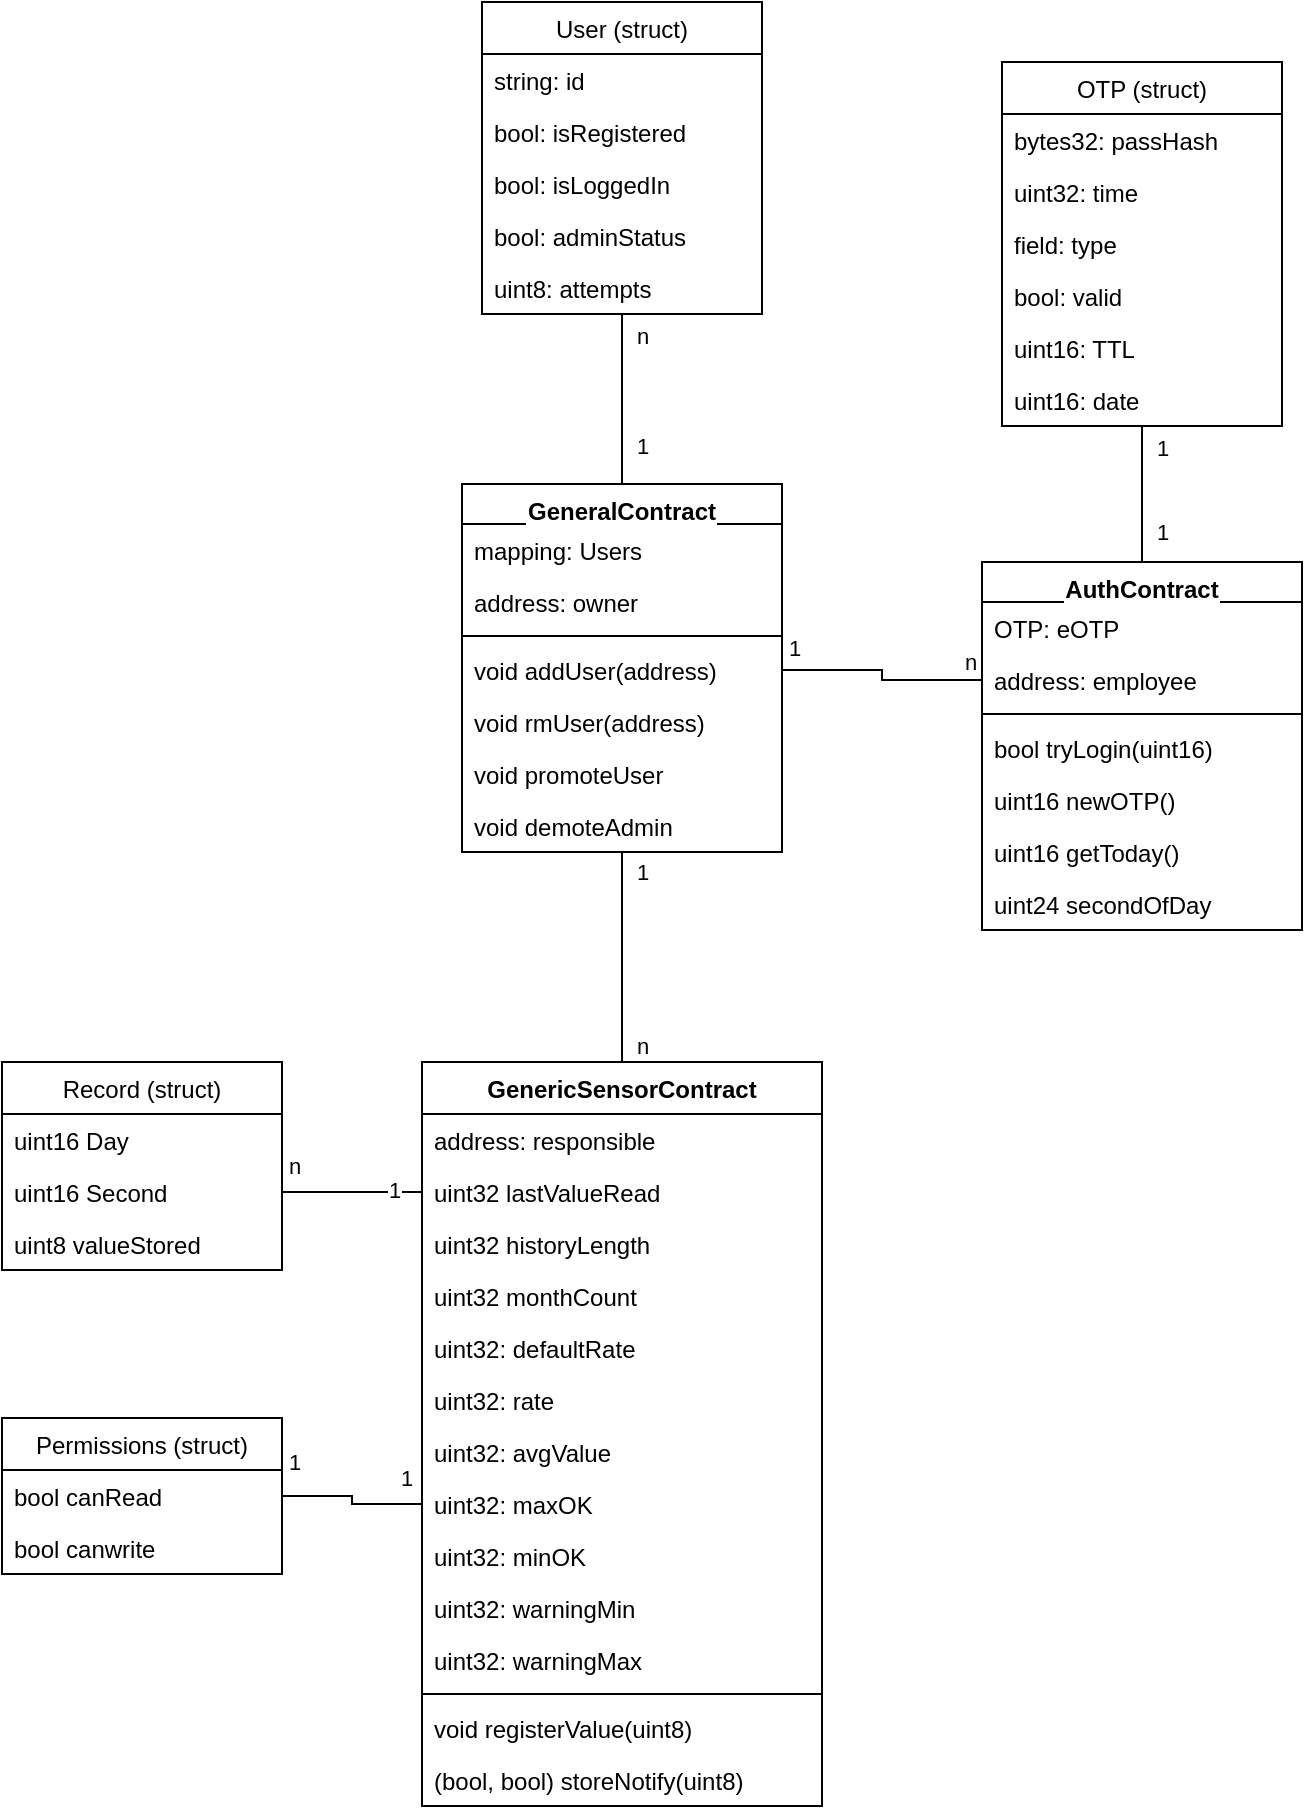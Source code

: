 <mxfile version="13.7.9" type="device"><diagram id="dhbAyE1U30mPmoO3A2aM" name="Página-1"><mxGraphModel dx="459" dy="681" grid="1" gridSize="10" guides="1" tooltips="1" connect="1" arrows="1" fold="1" page="1" pageScale="1" pageWidth="827" pageHeight="1169" background="none" math="0" shadow="0"><root><mxCell id="0"/><mxCell id="1" parent="0"/><mxCell id="b4y_ZfrJRKCzW93bxQIA-25" style="rounded=0;orthogonalLoop=1;jettySize=auto;html=1;exitX=1;exitY=0.5;exitDx=0;exitDy=0;entryX=0;entryY=0.5;entryDx=0;entryDy=0;endArrow=none;endFill=0;edgeStyle=elbowEdgeStyle;labelBorderColor=none;labelBackgroundColor=#ffffff;" edge="1" parent="1" source="6MUbQjwVEu5whfeaXMbT-25" target="b4y_ZfrJRKCzW93bxQIA-8"><mxGeometry relative="1" as="geometry"/></mxCell><mxCell id="b4y_ZfrJRKCzW93bxQIA-28" value="1" style="edgeLabel;html=1;align=center;verticalAlign=middle;resizable=0;points=[];labelBorderColor=none;labelBackgroundColor=#ffffff;" vertex="1" connectable="0" parent="b4y_ZfrJRKCzW93bxQIA-25"><mxGeometry x="-0.898" y="-1" relative="1" as="geometry"><mxPoint y="-12" as="offset"/></mxGeometry></mxCell><mxCell id="b4y_ZfrJRKCzW93bxQIA-29" value="n" style="edgeLabel;html=1;align=center;verticalAlign=middle;resizable=0;points=[];labelBorderColor=none;labelBackgroundColor=#ffffff;" vertex="1" connectable="0" parent="b4y_ZfrJRKCzW93bxQIA-25"><mxGeometry x="0.873" relative="1" as="geometry"><mxPoint y="-9" as="offset"/></mxGeometry></mxCell><mxCell id="b4y_ZfrJRKCzW93bxQIA-30" style="edgeStyle=orthogonalEdgeStyle;rounded=0;orthogonalLoop=1;jettySize=auto;html=1;entryX=0.5;entryY=0;entryDx=0;entryDy=0;endArrow=none;endFill=0;labelBorderColor=none;labelBackgroundColor=#ffffff;" edge="1" parent="1" source="b4y_ZfrJRKCzW93bxQIA-12" target="6MUbQjwVEu5whfeaXMbT-22"><mxGeometry relative="1" as="geometry"/></mxCell><mxCell id="b4y_ZfrJRKCzW93bxQIA-31" value="1" style="edgeLabel;html=1;align=center;verticalAlign=middle;resizable=0;points=[];labelBorderColor=none;labelBackgroundColor=#ffffff;" vertex="1" connectable="0" parent="b4y_ZfrJRKCzW93bxQIA-30"><mxGeometry x="0.848" relative="1" as="geometry"><mxPoint x="10" y="-13.14" as="offset"/></mxGeometry></mxCell><mxCell id="b4y_ZfrJRKCzW93bxQIA-32" value="n" style="edgeLabel;html=1;align=center;verticalAlign=middle;resizable=0;points=[];labelBorderColor=none;labelBackgroundColor=#ffffff;" vertex="1" connectable="0" parent="b4y_ZfrJRKCzW93bxQIA-30"><mxGeometry x="-0.752" y="1" relative="1" as="geometry"><mxPoint x="9" as="offset"/></mxGeometry></mxCell><mxCell id="b4y_ZfrJRKCzW93bxQIA-12" value="User (struct)" style="swimlane;fontStyle=0;childLayout=stackLayout;horizontal=1;startSize=26;fillColor=none;horizontalStack=0;resizeParent=1;resizeParentMax=0;resizeLast=0;collapsible=1;marginBottom=0;labelBorderColor=none;labelBackgroundColor=#ffffff;" vertex="1" parent="1"><mxGeometry x="250" y="170" width="140" height="156" as="geometry"/></mxCell><mxCell id="b4y_ZfrJRKCzW93bxQIA-13" value="string: id" style="text;strokeColor=none;fillColor=none;align=left;verticalAlign=top;spacingLeft=4;spacingRight=4;overflow=hidden;rotatable=0;points=[[0,0.5],[1,0.5]];portConstraint=eastwest;labelBorderColor=none;labelBackgroundColor=#ffffff;" vertex="1" parent="b4y_ZfrJRKCzW93bxQIA-12"><mxGeometry y="26" width="140" height="26" as="geometry"/></mxCell><mxCell id="b4y_ZfrJRKCzW93bxQIA-14" value="bool: isRegistered" style="text;strokeColor=none;fillColor=none;align=left;verticalAlign=top;spacingLeft=4;spacingRight=4;overflow=hidden;rotatable=0;points=[[0,0.5],[1,0.5]];portConstraint=eastwest;labelBorderColor=none;labelBackgroundColor=#ffffff;" vertex="1" parent="b4y_ZfrJRKCzW93bxQIA-12"><mxGeometry y="52" width="140" height="26" as="geometry"/></mxCell><mxCell id="b4y_ZfrJRKCzW93bxQIA-23" value="bool: isLoggedIn" style="text;strokeColor=none;fillColor=none;align=left;verticalAlign=top;spacingLeft=4;spacingRight=4;overflow=hidden;rotatable=0;points=[[0,0.5],[1,0.5]];portConstraint=eastwest;labelBorderColor=none;labelBackgroundColor=#ffffff;" vertex="1" parent="b4y_ZfrJRKCzW93bxQIA-12"><mxGeometry y="78" width="140" height="26" as="geometry"/></mxCell><mxCell id="b4y_ZfrJRKCzW93bxQIA-24" value="bool: adminStatus" style="text;strokeColor=none;fillColor=none;align=left;verticalAlign=top;spacingLeft=4;spacingRight=4;overflow=hidden;rotatable=0;points=[[0,0.5],[1,0.5]];portConstraint=eastwest;labelBorderColor=none;labelBackgroundColor=#ffffff;" vertex="1" parent="b4y_ZfrJRKCzW93bxQIA-12"><mxGeometry y="104" width="140" height="26" as="geometry"/></mxCell><mxCell id="b4y_ZfrJRKCzW93bxQIA-15" value="uint8: attempts" style="text;strokeColor=none;fillColor=none;align=left;verticalAlign=top;spacingLeft=4;spacingRight=4;overflow=hidden;rotatable=0;points=[[0,0.5],[1,0.5]];portConstraint=eastwest;labelBorderColor=none;labelBackgroundColor=#ffffff;" vertex="1" parent="b4y_ZfrJRKCzW93bxQIA-12"><mxGeometry y="130" width="140" height="26" as="geometry"/></mxCell><mxCell id="b4y_ZfrJRKCzW93bxQIA-33" style="edgeStyle=orthogonalEdgeStyle;rounded=0;orthogonalLoop=1;jettySize=auto;html=1;entryX=0.5;entryY=0;entryDx=0;entryDy=0;endArrow=none;endFill=0;labelBorderColor=none;labelBackgroundColor=#ffffff;" edge="1" parent="1" source="b4y_ZfrJRKCzW93bxQIA-16" target="b4y_ZfrJRKCzW93bxQIA-7"><mxGeometry relative="1" as="geometry"/></mxCell><mxCell id="b4y_ZfrJRKCzW93bxQIA-34" value="1" style="edgeLabel;html=1;align=center;verticalAlign=middle;resizable=0;points=[];labelBorderColor=none;labelBackgroundColor=#ffffff;" vertex="1" connectable="0" parent="b4y_ZfrJRKCzW93bxQIA-33"><mxGeometry x="0.802" relative="1" as="geometry"><mxPoint x="10" y="-9.14" as="offset"/></mxGeometry></mxCell><mxCell id="b4y_ZfrJRKCzW93bxQIA-35" value="1" style="edgeLabel;html=1;align=center;verticalAlign=middle;resizable=0;points=[];labelBorderColor=none;labelBackgroundColor=#ffffff;" vertex="1" connectable="0" parent="b4y_ZfrJRKCzW93bxQIA-33"><mxGeometry x="-0.676" y="-1" relative="1" as="geometry"><mxPoint x="11" as="offset"/></mxGeometry></mxCell><mxCell id="b4y_ZfrJRKCzW93bxQIA-60" style="edgeStyle=orthogonalEdgeStyle;rounded=0;orthogonalLoop=1;jettySize=auto;html=1;entryX=0.5;entryY=0;entryDx=0;entryDy=0;endArrow=none;endFill=0;labelBorderColor=none;labelBackgroundColor=#ffffff;" edge="1" parent="1" source="6MUbQjwVEu5whfeaXMbT-22" target="b4y_ZfrJRKCzW93bxQIA-36"><mxGeometry relative="1" as="geometry"/></mxCell><mxCell id="b4y_ZfrJRKCzW93bxQIA-61" value="1" style="edgeLabel;html=1;align=center;verticalAlign=middle;resizable=0;points=[];labelBorderColor=none;labelBackgroundColor=#ffffff;" vertex="1" connectable="0" parent="b4y_ZfrJRKCzW93bxQIA-60"><mxGeometry x="-0.923" relative="1" as="geometry"><mxPoint x="10" y="5.56" as="offset"/></mxGeometry></mxCell><mxCell id="b4y_ZfrJRKCzW93bxQIA-62" value="n" style="edgeLabel;html=1;align=center;verticalAlign=middle;resizable=0;points=[];labelBorderColor=none;labelBackgroundColor=#ffffff;" vertex="1" connectable="0" parent="b4y_ZfrJRKCzW93bxQIA-60"><mxGeometry x="0.843" relative="1" as="geometry"><mxPoint x="10" as="offset"/></mxGeometry></mxCell><mxCell id="6MUbQjwVEu5whfeaXMbT-22" value="GeneralContract" style="swimlane;fontStyle=1;align=center;verticalAlign=top;childLayout=stackLayout;horizontal=1;startSize=20;horizontalStack=0;resizeParent=1;resizeParentMax=0;resizeLast=0;collapsible=1;marginBottom=0;labelBorderColor=none;labelBackgroundColor=#ffffff;" parent="1" vertex="1"><mxGeometry x="240" y="411" width="160" height="184" as="geometry"/></mxCell><mxCell id="6MUbQjwVEu5whfeaXMbT-23" value="mapping: Users" style="text;strokeColor=none;align=left;verticalAlign=top;spacingLeft=4;spacingRight=4;overflow=hidden;rotatable=0;points=[[0,0.5],[1,0.5]];portConstraint=eastwest;labelBorderColor=none;labelBackgroundColor=#ffffff;" parent="6MUbQjwVEu5whfeaXMbT-22" vertex="1"><mxGeometry y="20" width="160" height="26" as="geometry"/></mxCell><mxCell id="b4y_ZfrJRKCzW93bxQIA-4" value="address: owner " style="text;strokeColor=none;align=left;verticalAlign=top;spacingLeft=4;spacingRight=4;overflow=hidden;rotatable=0;points=[[0,0.5],[1,0.5]];portConstraint=eastwest;labelBorderColor=none;labelBackgroundColor=#ffffff;" vertex="1" parent="6MUbQjwVEu5whfeaXMbT-22"><mxGeometry y="46" width="160" height="26" as="geometry"/></mxCell><mxCell id="6MUbQjwVEu5whfeaXMbT-24" value="" style="line;strokeWidth=1;align=left;verticalAlign=middle;spacingTop=-1;spacingLeft=3;spacingRight=3;rotatable=0;labelPosition=right;points=[];portConstraint=eastwest;labelBorderColor=none;labelBackgroundColor=#ffffff;" parent="6MUbQjwVEu5whfeaXMbT-22" vertex="1"><mxGeometry y="72" width="160" height="8" as="geometry"/></mxCell><mxCell id="6MUbQjwVEu5whfeaXMbT-25" value="void addUser(address)" style="text;strokeColor=none;align=left;verticalAlign=top;spacingLeft=4;spacingRight=4;overflow=hidden;rotatable=0;points=[[0,0.5],[1,0.5]];portConstraint=eastwest;labelBorderColor=none;labelBackgroundColor=#ffffff;" parent="6MUbQjwVEu5whfeaXMbT-22" vertex="1"><mxGeometry y="80" width="160" height="26" as="geometry"/></mxCell><mxCell id="b4y_ZfrJRKCzW93bxQIA-3" value="void rmUser(address)" style="text;strokeColor=none;fillColor=none;align=left;verticalAlign=top;spacingLeft=4;spacingRight=4;overflow=hidden;rotatable=0;points=[[0,0.5],[1,0.5]];portConstraint=eastwest;labelBorderColor=none;labelBackgroundColor=#ffffff;" vertex="1" parent="6MUbQjwVEu5whfeaXMbT-22"><mxGeometry y="106" width="160" height="26" as="geometry"/></mxCell><mxCell id="b4y_ZfrJRKCzW93bxQIA-5" value="void promoteUser" style="text;strokeColor=none;fillColor=none;align=left;verticalAlign=top;spacingLeft=4;spacingRight=4;overflow=hidden;rotatable=0;points=[[0,0.5],[1,0.5]];portConstraint=eastwest;labelBorderColor=none;labelBackgroundColor=#ffffff;" vertex="1" parent="6MUbQjwVEu5whfeaXMbT-22"><mxGeometry y="132" width="160" height="26" as="geometry"/></mxCell><mxCell id="b4y_ZfrJRKCzW93bxQIA-6" value="void demoteAdmin" style="text;strokeColor=none;fillColor=none;align=left;verticalAlign=top;spacingLeft=4;spacingRight=4;overflow=hidden;rotatable=0;points=[[0,0.5],[1,0.5]];portConstraint=eastwest;labelBorderColor=none;labelBackgroundColor=#ffffff;" vertex="1" parent="6MUbQjwVEu5whfeaXMbT-22"><mxGeometry y="158" width="160" height="26" as="geometry"/></mxCell><mxCell id="b4y_ZfrJRKCzW93bxQIA-52" style="edgeStyle=orthogonalEdgeStyle;rounded=0;orthogonalLoop=1;jettySize=auto;html=1;entryX=1;entryY=0.5;entryDx=0;entryDy=0;endArrow=none;endFill=0;exitX=0;exitY=0.5;exitDx=0;exitDy=0;labelBorderColor=none;labelBackgroundColor=#ffffff;" edge="1" parent="1" source="b4y_ZfrJRKCzW93bxQIA-69" target="b4y_ZfrJRKCzW93bxQIA-45"><mxGeometry relative="1" as="geometry"/></mxCell><mxCell id="b4y_ZfrJRKCzW93bxQIA-53" value="1" style="edgeLabel;html=1;align=center;verticalAlign=middle;resizable=0;points=[];labelBorderColor=none;labelBackgroundColor=#ffffff;" vertex="1" connectable="0" parent="b4y_ZfrJRKCzW93bxQIA-52"><mxGeometry x="-0.88" relative="1" as="geometry"><mxPoint x="-10" y="-1.33" as="offset"/></mxGeometry></mxCell><mxCell id="b4y_ZfrJRKCzW93bxQIA-58" value="n" style="edgeLabel;html=1;align=center;verticalAlign=middle;resizable=0;points=[];labelBorderColor=none;labelBackgroundColor=#ffffff;" vertex="1" connectable="0" parent="b4y_ZfrJRKCzW93bxQIA-52"><mxGeometry x="0.936" relative="1" as="geometry"><mxPoint x="4" y="-13" as="offset"/></mxGeometry></mxCell><mxCell id="b4y_ZfrJRKCzW93bxQIA-51" style="edgeStyle=orthogonalEdgeStyle;rounded=0;orthogonalLoop=1;jettySize=auto;html=1;entryX=1;entryY=0.5;entryDx=0;entryDy=0;endArrow=none;endFill=0;exitX=0;exitY=0.5;exitDx=0;exitDy=0;labelBorderColor=none;labelBackgroundColor=#ffffff;" edge="1" parent="1" source="b4y_ZfrJRKCzW93bxQIA-75" target="b4y_ZfrJRKCzW93bxQIA-48"><mxGeometry relative="1" as="geometry"/></mxCell><mxCell id="b4y_ZfrJRKCzW93bxQIA-55" value="1" style="edgeLabel;html=1;align=center;verticalAlign=middle;resizable=0;points=[];labelBorderColor=none;labelBackgroundColor=#ffffff;" vertex="1" connectable="0" parent="b4y_ZfrJRKCzW93bxQIA-51"><mxGeometry x="-0.781" relative="1" as="geometry"><mxPoint y="-13" as="offset"/></mxGeometry></mxCell><mxCell id="b4y_ZfrJRKCzW93bxQIA-57" value="1" style="edgeLabel;html=1;align=center;verticalAlign=middle;resizable=0;points=[];labelBorderColor=none;labelBackgroundColor=#ffffff;" vertex="1" connectable="0" parent="b4y_ZfrJRKCzW93bxQIA-51"><mxGeometry x="0.836" y="1" relative="1" as="geometry"><mxPoint y="-18" as="offset"/></mxGeometry></mxCell><mxCell id="b4y_ZfrJRKCzW93bxQIA-47" value="Permissions (struct)" style="swimlane;fontStyle=0;childLayout=stackLayout;horizontal=1;startSize=26;fillColor=none;horizontalStack=0;resizeParent=1;resizeParentMax=0;resizeLast=0;collapsible=1;marginBottom=0;labelBorderColor=none;labelBackgroundColor=#ffffff;" vertex="1" parent="1"><mxGeometry x="10" y="878" width="140" height="78" as="geometry"/></mxCell><mxCell id="b4y_ZfrJRKCzW93bxQIA-48" value="bool canRead" style="text;strokeColor=none;fillColor=none;align=left;verticalAlign=top;spacingLeft=4;spacingRight=4;overflow=hidden;rotatable=0;points=[[0,0.5],[1,0.5]];portConstraint=eastwest;labelBorderColor=none;labelBackgroundColor=#ffffff;" vertex="1" parent="b4y_ZfrJRKCzW93bxQIA-47"><mxGeometry y="26" width="140" height="26" as="geometry"/></mxCell><mxCell id="b4y_ZfrJRKCzW93bxQIA-49" value="bool canwrite" style="text;strokeColor=none;fillColor=none;align=left;verticalAlign=top;spacingLeft=4;spacingRight=4;overflow=hidden;rotatable=0;points=[[0,0.5],[1,0.5]];portConstraint=eastwest;labelBorderColor=none;labelBackgroundColor=#ffffff;" vertex="1" parent="b4y_ZfrJRKCzW93bxQIA-47"><mxGeometry y="52" width="140" height="26" as="geometry"/></mxCell><mxCell id="b4y_ZfrJRKCzW93bxQIA-36" value="GenericSensorContract" style="swimlane;fontStyle=1;align=center;verticalAlign=top;childLayout=stackLayout;horizontal=1;startSize=26;horizontalStack=0;resizeParent=1;resizeParentMax=0;resizeLast=0;collapsible=1;marginBottom=0;fillColor=none;labelBorderColor=none;labelBackgroundColor=#ffffff;" vertex="1" parent="1"><mxGeometry x="220" y="700" width="200" height="372" as="geometry"/></mxCell><mxCell id="b4y_ZfrJRKCzW93bxQIA-37" value="address: responsible" style="text;strokeColor=none;fillColor=none;align=left;verticalAlign=top;spacingLeft=4;spacingRight=4;overflow=hidden;rotatable=0;points=[[0,0.5],[1,0.5]];portConstraint=eastwest;labelBorderColor=none;labelBackgroundColor=#ffffff;" vertex="1" parent="b4y_ZfrJRKCzW93bxQIA-36"><mxGeometry y="26" width="200" height="26" as="geometry"/></mxCell><mxCell id="b4y_ZfrJRKCzW93bxQIA-69" value="uint32 lastValueRead" style="text;strokeColor=none;fillColor=none;align=left;verticalAlign=top;spacingLeft=4;spacingRight=4;overflow=hidden;rotatable=0;points=[[0,0.5],[1,0.5]];portConstraint=eastwest;labelBorderColor=none;labelBackgroundColor=#ffffff;" vertex="1" parent="b4y_ZfrJRKCzW93bxQIA-36"><mxGeometry y="52" width="200" height="26" as="geometry"/></mxCell><mxCell id="b4y_ZfrJRKCzW93bxQIA-70" value="uint32 historyLength" style="text;strokeColor=none;fillColor=none;align=left;verticalAlign=top;spacingLeft=4;spacingRight=4;overflow=hidden;rotatable=0;points=[[0,0.5],[1,0.5]];portConstraint=eastwest;labelBorderColor=none;labelBackgroundColor=#ffffff;" vertex="1" parent="b4y_ZfrJRKCzW93bxQIA-36"><mxGeometry y="78" width="200" height="26" as="geometry"/></mxCell><mxCell id="b4y_ZfrJRKCzW93bxQIA-71" value="uint32 monthCount" style="text;strokeColor=none;fillColor=none;align=left;verticalAlign=top;spacingLeft=4;spacingRight=4;overflow=hidden;rotatable=0;points=[[0,0.5],[1,0.5]];portConstraint=eastwest;labelBorderColor=none;labelBackgroundColor=#ffffff;" vertex="1" parent="b4y_ZfrJRKCzW93bxQIA-36"><mxGeometry y="104" width="200" height="26" as="geometry"/></mxCell><mxCell id="b4y_ZfrJRKCzW93bxQIA-72" value="uint32: defaultRate" style="text;strokeColor=none;fillColor=none;align=left;verticalAlign=top;spacingLeft=4;spacingRight=4;overflow=hidden;rotatable=0;points=[[0,0.5],[1,0.5]];portConstraint=eastwest;labelBorderColor=none;labelBackgroundColor=#ffffff;" vertex="1" parent="b4y_ZfrJRKCzW93bxQIA-36"><mxGeometry y="130" width="200" height="26" as="geometry"/></mxCell><mxCell id="b4y_ZfrJRKCzW93bxQIA-73" value="uint32: rate" style="text;strokeColor=none;fillColor=none;align=left;verticalAlign=top;spacingLeft=4;spacingRight=4;overflow=hidden;rotatable=0;points=[[0,0.5],[1,0.5]];portConstraint=eastwest;labelBorderColor=none;labelBackgroundColor=#ffffff;" vertex="1" parent="b4y_ZfrJRKCzW93bxQIA-36"><mxGeometry y="156" width="200" height="26" as="geometry"/></mxCell><mxCell id="b4y_ZfrJRKCzW93bxQIA-74" value="uint32: avgValue" style="text;strokeColor=none;fillColor=none;align=left;verticalAlign=top;spacingLeft=4;spacingRight=4;overflow=hidden;rotatable=0;points=[[0,0.5],[1,0.5]];portConstraint=eastwest;labelBorderColor=none;labelBackgroundColor=#ffffff;" vertex="1" parent="b4y_ZfrJRKCzW93bxQIA-36"><mxGeometry y="182" width="200" height="26" as="geometry"/></mxCell><mxCell id="b4y_ZfrJRKCzW93bxQIA-75" value="uint32: maxOK" style="text;strokeColor=none;fillColor=none;align=left;verticalAlign=top;spacingLeft=4;spacingRight=4;overflow=hidden;rotatable=0;points=[[0,0.5],[1,0.5]];portConstraint=eastwest;labelBorderColor=none;labelBackgroundColor=#ffffff;" vertex="1" parent="b4y_ZfrJRKCzW93bxQIA-36"><mxGeometry y="208" width="200" height="26" as="geometry"/></mxCell><mxCell id="b4y_ZfrJRKCzW93bxQIA-76" value="uint32: minOK&#10;" style="text;strokeColor=none;fillColor=none;align=left;verticalAlign=top;spacingLeft=4;spacingRight=4;overflow=hidden;rotatable=0;points=[[0,0.5],[1,0.5]];portConstraint=eastwest;labelBorderColor=none;labelBackgroundColor=#ffffff;" vertex="1" parent="b4y_ZfrJRKCzW93bxQIA-36"><mxGeometry y="234" width="200" height="26" as="geometry"/></mxCell><mxCell id="b4y_ZfrJRKCzW93bxQIA-77" value="uint32: warningMin" style="text;strokeColor=none;fillColor=none;align=left;verticalAlign=top;spacingLeft=4;spacingRight=4;overflow=hidden;rotatable=0;points=[[0,0.5],[1,0.5]];portConstraint=eastwest;labelBorderColor=none;labelBackgroundColor=#ffffff;" vertex="1" parent="b4y_ZfrJRKCzW93bxQIA-36"><mxGeometry y="260" width="200" height="26" as="geometry"/></mxCell><mxCell id="b4y_ZfrJRKCzW93bxQIA-68" value="uint32: warningMax" style="text;strokeColor=none;fillColor=none;align=left;verticalAlign=top;spacingLeft=4;spacingRight=4;overflow=hidden;rotatable=0;points=[[0,0.5],[1,0.5]];portConstraint=eastwest;labelBorderColor=none;labelBackgroundColor=#ffffff;" vertex="1" parent="b4y_ZfrJRKCzW93bxQIA-36"><mxGeometry y="286" width="200" height="26" as="geometry"/></mxCell><mxCell id="b4y_ZfrJRKCzW93bxQIA-38" value="" style="line;strokeWidth=1;fillColor=none;align=left;verticalAlign=middle;spacingTop=-1;spacingLeft=3;spacingRight=3;rotatable=0;labelPosition=right;points=[];portConstraint=eastwest;labelBorderColor=none;labelBackgroundColor=#ffffff;" vertex="1" parent="b4y_ZfrJRKCzW93bxQIA-36"><mxGeometry y="312" width="200" height="8" as="geometry"/></mxCell><mxCell id="b4y_ZfrJRKCzW93bxQIA-78" value="void registerValue(uint8)" style="text;strokeColor=none;fillColor=none;align=left;verticalAlign=top;spacingLeft=4;spacingRight=4;overflow=hidden;rotatable=0;points=[[0,0.5],[1,0.5]];portConstraint=eastwest;labelBorderColor=none;labelBackgroundColor=#ffffff;" vertex="1" parent="b4y_ZfrJRKCzW93bxQIA-36"><mxGeometry y="320" width="200" height="26" as="geometry"/></mxCell><mxCell id="b4y_ZfrJRKCzW93bxQIA-79" value="(bool, bool) storeNotify(uint8)" style="text;strokeColor=none;fillColor=none;align=left;verticalAlign=top;spacingLeft=4;spacingRight=4;overflow=hidden;rotatable=0;points=[[0,0.5],[1,0.5]];portConstraint=eastwest;labelBorderColor=none;labelBackgroundColor=#ffffff;" vertex="1" parent="b4y_ZfrJRKCzW93bxQIA-36"><mxGeometry y="346" width="200" height="26" as="geometry"/></mxCell><mxCell id="b4y_ZfrJRKCzW93bxQIA-43" value="Record (struct)" style="swimlane;fontStyle=0;childLayout=stackLayout;horizontal=1;startSize=26;fillColor=none;horizontalStack=0;resizeParent=1;resizeParentMax=0;resizeLast=0;collapsible=1;marginBottom=0;labelBorderColor=none;labelBackgroundColor=#ffffff;" vertex="1" parent="1"><mxGeometry x="10" y="700" width="140" height="104" as="geometry"/></mxCell><mxCell id="b4y_ZfrJRKCzW93bxQIA-44" value="uint16 Day" style="text;strokeColor=none;fillColor=none;align=left;verticalAlign=top;spacingLeft=4;spacingRight=4;overflow=hidden;rotatable=0;points=[[0,0.5],[1,0.5]];portConstraint=eastwest;labelBorderColor=none;labelBackgroundColor=#ffffff;" vertex="1" parent="b4y_ZfrJRKCzW93bxQIA-43"><mxGeometry y="26" width="140" height="26" as="geometry"/></mxCell><mxCell id="b4y_ZfrJRKCzW93bxQIA-45" value="uint16 Second" style="text;strokeColor=none;fillColor=none;align=left;verticalAlign=top;spacingLeft=4;spacingRight=4;overflow=hidden;rotatable=0;points=[[0,0.5],[1,0.5]];portConstraint=eastwest;labelBorderColor=none;labelBackgroundColor=#ffffff;" vertex="1" parent="b4y_ZfrJRKCzW93bxQIA-43"><mxGeometry y="52" width="140" height="26" as="geometry"/></mxCell><mxCell id="b4y_ZfrJRKCzW93bxQIA-46" value="uint8 valueStored" style="text;strokeColor=none;fillColor=none;align=left;verticalAlign=top;spacingLeft=4;spacingRight=4;overflow=hidden;rotatable=0;points=[[0,0.5],[1,0.5]];portConstraint=eastwest;labelBorderColor=none;labelBackgroundColor=#ffffff;" vertex="1" parent="b4y_ZfrJRKCzW93bxQIA-43"><mxGeometry y="78" width="140" height="26" as="geometry"/></mxCell><mxCell id="b4y_ZfrJRKCzW93bxQIA-7" value="AuthContract" style="swimlane;fontStyle=1;align=center;verticalAlign=top;childLayout=stackLayout;horizontal=1;startSize=20;horizontalStack=0;resizeParent=1;resizeParentMax=0;resizeLast=0;collapsible=1;marginBottom=0;labelBorderColor=none;labelBackgroundColor=#ffffff;" vertex="1" parent="1"><mxGeometry x="500" y="450" width="160" height="184" as="geometry"/></mxCell><mxCell id="b4y_ZfrJRKCzW93bxQIA-11" value="OTP: eOTP" style="text;strokeColor=none;fillColor=none;align=left;verticalAlign=top;spacingLeft=4;spacingRight=4;overflow=hidden;rotatable=0;points=[[0,0.5],[1,0.5]];portConstraint=eastwest;labelBorderColor=none;labelBackgroundColor=#ffffff;" vertex="1" parent="b4y_ZfrJRKCzW93bxQIA-7"><mxGeometry y="20" width="160" height="26" as="geometry"/></mxCell><mxCell id="b4y_ZfrJRKCzW93bxQIA-8" value="address: employee" style="text;strokeColor=none;fillColor=none;align=left;verticalAlign=top;spacingLeft=4;spacingRight=4;overflow=hidden;rotatable=0;points=[[0,0.5],[1,0.5]];portConstraint=eastwest;labelBorderColor=none;labelBackgroundColor=#ffffff;" vertex="1" parent="b4y_ZfrJRKCzW93bxQIA-7"><mxGeometry y="46" width="160" height="26" as="geometry"/></mxCell><mxCell id="b4y_ZfrJRKCzW93bxQIA-9" value="" style="line;strokeWidth=1;fillColor=none;align=left;verticalAlign=middle;spacingTop=-1;spacingLeft=3;spacingRight=3;rotatable=0;labelPosition=right;points=[];portConstraint=eastwest;labelBorderColor=none;labelBackgroundColor=#ffffff;" vertex="1" parent="b4y_ZfrJRKCzW93bxQIA-7"><mxGeometry y="72" width="160" height="8" as="geometry"/></mxCell><mxCell id="b4y_ZfrJRKCzW93bxQIA-40" value="bool tryLogin(uint16)" style="text;strokeColor=none;fillColor=none;align=left;verticalAlign=top;spacingLeft=4;spacingRight=4;overflow=hidden;rotatable=0;points=[[0,0.5],[1,0.5]];portConstraint=eastwest;labelBorderColor=none;labelBackgroundColor=#ffffff;" vertex="1" parent="b4y_ZfrJRKCzW93bxQIA-7"><mxGeometry y="80" width="160" height="26" as="geometry"/></mxCell><mxCell id="b4y_ZfrJRKCzW93bxQIA-10" value="uint16 newOTP()" style="text;strokeColor=none;fillColor=none;align=left;verticalAlign=top;spacingLeft=4;spacingRight=4;overflow=hidden;rotatable=0;points=[[0,0.5],[1,0.5]];portConstraint=eastwest;labelBorderColor=none;labelBackgroundColor=#ffffff;" vertex="1" parent="b4y_ZfrJRKCzW93bxQIA-7"><mxGeometry y="106" width="160" height="26" as="geometry"/></mxCell><mxCell id="b4y_ZfrJRKCzW93bxQIA-41" value="uint16 getToday()" style="text;strokeColor=none;fillColor=none;align=left;verticalAlign=top;spacingLeft=4;spacingRight=4;overflow=hidden;rotatable=0;points=[[0,0.5],[1,0.5]];portConstraint=eastwest;labelBorderColor=none;labelBackgroundColor=#ffffff;" vertex="1" parent="b4y_ZfrJRKCzW93bxQIA-7"><mxGeometry y="132" width="160" height="26" as="geometry"/></mxCell><mxCell id="b4y_ZfrJRKCzW93bxQIA-42" value="uint24 secondOfDay" style="text;strokeColor=none;fillColor=none;align=left;verticalAlign=top;spacingLeft=4;spacingRight=4;overflow=hidden;rotatable=0;points=[[0,0.5],[1,0.5]];portConstraint=eastwest;labelBorderColor=none;labelBackgroundColor=#ffffff;" vertex="1" parent="b4y_ZfrJRKCzW93bxQIA-7"><mxGeometry y="158" width="160" height="26" as="geometry"/></mxCell><mxCell id="b4y_ZfrJRKCzW93bxQIA-16" value="OTP (struct)" style="swimlane;fontStyle=0;childLayout=stackLayout;horizontal=1;startSize=26;fillColor=none;horizontalStack=0;resizeParent=1;resizeParentMax=0;resizeLast=0;collapsible=1;marginBottom=0;labelBorderColor=none;labelBackgroundColor=#ffffff;" vertex="1" parent="1"><mxGeometry x="510" y="200" width="140" height="182" as="geometry"/></mxCell><mxCell id="b4y_ZfrJRKCzW93bxQIA-17" value="bytes32: passHash" style="text;strokeColor=none;fillColor=none;align=left;verticalAlign=top;spacingLeft=4;spacingRight=4;overflow=hidden;rotatable=0;points=[[0,0.5],[1,0.5]];portConstraint=eastwest;labelBorderColor=none;labelBackgroundColor=#ffffff;" vertex="1" parent="b4y_ZfrJRKCzW93bxQIA-16"><mxGeometry y="26" width="140" height="26" as="geometry"/></mxCell><mxCell id="b4y_ZfrJRKCzW93bxQIA-18" value="uint32: time&#10;" style="text;strokeColor=none;fillColor=none;align=left;verticalAlign=top;spacingLeft=4;spacingRight=4;overflow=hidden;rotatable=0;points=[[0,0.5],[1,0.5]];portConstraint=eastwest;labelBorderColor=none;labelBackgroundColor=#ffffff;" vertex="1" parent="b4y_ZfrJRKCzW93bxQIA-16"><mxGeometry y="52" width="140" height="26" as="geometry"/></mxCell><mxCell id="b4y_ZfrJRKCzW93bxQIA-19" value="field: type" style="text;strokeColor=none;fillColor=none;align=left;verticalAlign=top;spacingLeft=4;spacingRight=4;overflow=hidden;rotatable=0;points=[[0,0.5],[1,0.5]];portConstraint=eastwest;labelBorderColor=none;labelBackgroundColor=#ffffff;" vertex="1" parent="b4y_ZfrJRKCzW93bxQIA-16"><mxGeometry y="78" width="140" height="26" as="geometry"/></mxCell><mxCell id="b4y_ZfrJRKCzW93bxQIA-22" value="bool: valid" style="text;strokeColor=none;fillColor=none;align=left;verticalAlign=top;spacingLeft=4;spacingRight=4;overflow=hidden;rotatable=0;points=[[0,0.5],[1,0.5]];portConstraint=eastwest;labelBorderColor=none;labelBackgroundColor=#ffffff;" vertex="1" parent="b4y_ZfrJRKCzW93bxQIA-16"><mxGeometry y="104" width="140" height="26" as="geometry"/></mxCell><mxCell id="b4y_ZfrJRKCzW93bxQIA-20" value="uint16: TTL" style="text;strokeColor=none;fillColor=none;align=left;verticalAlign=top;spacingLeft=4;spacingRight=4;overflow=hidden;rotatable=0;points=[[0,0.5],[1,0.5]];portConstraint=eastwest;labelBorderColor=none;labelBackgroundColor=#ffffff;" vertex="1" parent="b4y_ZfrJRKCzW93bxQIA-16"><mxGeometry y="130" width="140" height="26" as="geometry"/></mxCell><mxCell id="b4y_ZfrJRKCzW93bxQIA-21" value="uint16: date" style="text;strokeColor=none;fillColor=none;align=left;verticalAlign=top;spacingLeft=4;spacingRight=4;overflow=hidden;rotatable=0;points=[[0,0.5],[1,0.5]];portConstraint=eastwest;labelBorderColor=none;labelBackgroundColor=#ffffff;" vertex="1" parent="b4y_ZfrJRKCzW93bxQIA-16"><mxGeometry y="156" width="140" height="26" as="geometry"/></mxCell></root></mxGraphModel></diagram></mxfile>